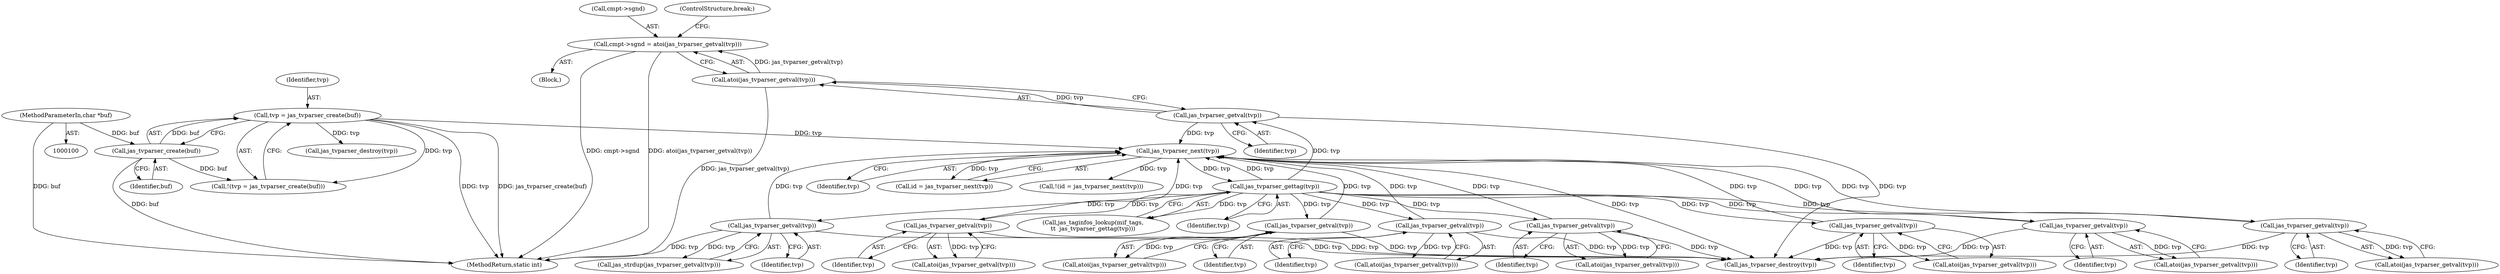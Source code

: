 digraph "0_jasper_df5d2867e8004e51e18b89865bc4aa69229227b3@pointer" {
"1000254" [label="(Call,cmpt->sgnd = atoi(jas_tvparser_getval(tvp)))"];
"1000258" [label="(Call,atoi(jas_tvparser_getval(tvp)))"];
"1000259" [label="(Call,jas_tvparser_getval(tvp))"];
"1000186" [label="(Call,jas_tvparser_gettag(tvp))"];
"1000178" [label="(Call,jas_tvparser_next(tvp))"];
"1000250" [label="(Call,jas_tvparser_getval(tvp))"];
"1000232" [label="(Call,jas_tvparser_getval(tvp))"];
"1000168" [label="(Call,tvp = jas_tvparser_create(buf))"];
"1000170" [label="(Call,jas_tvparser_create(buf))"];
"1000102" [label="(MethodParameterIn,char *buf)"];
"1000205" [label="(Call,jas_tvparser_getval(tvp))"];
"1000196" [label="(Call,jas_tvparser_getval(tvp))"];
"1000241" [label="(Call,jas_tvparser_getval(tvp))"];
"1000214" [label="(Call,jas_tvparser_getval(tvp))"];
"1000270" [label="(Call,jas_tvparser_getval(tvp))"];
"1000223" [label="(Call,jas_tvparser_getval(tvp))"];
"1000249" [label="(Call,atoi(jas_tvparser_getval(tvp)))"];
"1000189" [label="(Block,)"];
"1000206" [label="(Identifier,tvp)"];
"1000184" [label="(Call,jas_taginfos_lookup(mif_tags,\n\t\t  jas_tvparser_gettag(tvp)))"];
"1000277" [label="(Call,jas_tvparser_destroy(tvp))"];
"1000102" [label="(MethodParameterIn,char *buf)"];
"1000204" [label="(Call,atoi(jas_tvparser_getval(tvp)))"];
"1000170" [label="(Call,jas_tvparser_create(buf))"];
"1000179" [label="(Identifier,tvp)"];
"1000223" [label="(Call,jas_tvparser_getval(tvp))"];
"1000232" [label="(Call,jas_tvparser_getval(tvp))"];
"1000197" [label="(Identifier,tvp)"];
"1000242" [label="(Identifier,tvp)"];
"1000251" [label="(Identifier,tvp)"];
"1000167" [label="(Call,!(tvp = jas_tvparser_create(buf)))"];
"1000196" [label="(Call,jas_tvparser_getval(tvp))"];
"1000270" [label="(Call,jas_tvparser_getval(tvp))"];
"1000205" [label="(Call,jas_tvparser_getval(tvp))"];
"1000240" [label="(Call,atoi(jas_tvparser_getval(tvp)))"];
"1000311" [label="(Call,jas_tvparser_destroy(tvp))"];
"1000213" [label="(Call,atoi(jas_tvparser_getval(tvp)))"];
"1000258" [label="(Call,atoi(jas_tvparser_getval(tvp)))"];
"1000178" [label="(Call,jas_tvparser_next(tvp))"];
"1000255" [label="(Call,cmpt->sgnd)"];
"1000260" [label="(Identifier,tvp)"];
"1000186" [label="(Call,jas_tvparser_gettag(tvp))"];
"1000254" [label="(Call,cmpt->sgnd = atoi(jas_tvparser_getval(tvp)))"];
"1000176" [label="(Call,id = jas_tvparser_next(tvp))"];
"1000187" [label="(Identifier,tvp)"];
"1000168" [label="(Call,tvp = jas_tvparser_create(buf))"];
"1000241" [label="(Call,jas_tvparser_getval(tvp))"];
"1000269" [label="(Call,jas_strdup(jas_tvparser_getval(tvp)))"];
"1000175" [label="(Call,!(id = jas_tvparser_next(tvp)))"];
"1000231" [label="(Call,atoi(jas_tvparser_getval(tvp)))"];
"1000259" [label="(Call,jas_tvparser_getval(tvp))"];
"1000222" [label="(Call,atoi(jas_tvparser_getval(tvp)))"];
"1000224" [label="(Identifier,tvp)"];
"1000195" [label="(Call,atoi(jas_tvparser_getval(tvp)))"];
"1000214" [label="(Call,jas_tvparser_getval(tvp))"];
"1000261" [label="(ControlStructure,break;)"];
"1000271" [label="(Identifier,tvp)"];
"1000233" [label="(Identifier,tvp)"];
"1000316" [label="(MethodReturn,static int)"];
"1000250" [label="(Call,jas_tvparser_getval(tvp))"];
"1000171" [label="(Identifier,buf)"];
"1000169" [label="(Identifier,tvp)"];
"1000215" [label="(Identifier,tvp)"];
"1000254" -> "1000189"  [label="AST: "];
"1000254" -> "1000258"  [label="CFG: "];
"1000255" -> "1000254"  [label="AST: "];
"1000258" -> "1000254"  [label="AST: "];
"1000261" -> "1000254"  [label="CFG: "];
"1000254" -> "1000316"  [label="DDG: cmpt->sgnd"];
"1000254" -> "1000316"  [label="DDG: atoi(jas_tvparser_getval(tvp))"];
"1000258" -> "1000254"  [label="DDG: jas_tvparser_getval(tvp)"];
"1000258" -> "1000259"  [label="CFG: "];
"1000259" -> "1000258"  [label="AST: "];
"1000258" -> "1000316"  [label="DDG: jas_tvparser_getval(tvp)"];
"1000259" -> "1000258"  [label="DDG: tvp"];
"1000259" -> "1000260"  [label="CFG: "];
"1000260" -> "1000259"  [label="AST: "];
"1000259" -> "1000178"  [label="DDG: tvp"];
"1000186" -> "1000259"  [label="DDG: tvp"];
"1000259" -> "1000277"  [label="DDG: tvp"];
"1000186" -> "1000184"  [label="AST: "];
"1000186" -> "1000187"  [label="CFG: "];
"1000187" -> "1000186"  [label="AST: "];
"1000184" -> "1000186"  [label="CFG: "];
"1000186" -> "1000178"  [label="DDG: tvp"];
"1000186" -> "1000184"  [label="DDG: tvp"];
"1000178" -> "1000186"  [label="DDG: tvp"];
"1000186" -> "1000196"  [label="DDG: tvp"];
"1000186" -> "1000205"  [label="DDG: tvp"];
"1000186" -> "1000214"  [label="DDG: tvp"];
"1000186" -> "1000223"  [label="DDG: tvp"];
"1000186" -> "1000232"  [label="DDG: tvp"];
"1000186" -> "1000241"  [label="DDG: tvp"];
"1000186" -> "1000250"  [label="DDG: tvp"];
"1000186" -> "1000270"  [label="DDG: tvp"];
"1000178" -> "1000176"  [label="AST: "];
"1000178" -> "1000179"  [label="CFG: "];
"1000179" -> "1000178"  [label="AST: "];
"1000176" -> "1000178"  [label="CFG: "];
"1000178" -> "1000175"  [label="DDG: tvp"];
"1000178" -> "1000176"  [label="DDG: tvp"];
"1000250" -> "1000178"  [label="DDG: tvp"];
"1000232" -> "1000178"  [label="DDG: tvp"];
"1000168" -> "1000178"  [label="DDG: tvp"];
"1000205" -> "1000178"  [label="DDG: tvp"];
"1000196" -> "1000178"  [label="DDG: tvp"];
"1000241" -> "1000178"  [label="DDG: tvp"];
"1000214" -> "1000178"  [label="DDG: tvp"];
"1000270" -> "1000178"  [label="DDG: tvp"];
"1000223" -> "1000178"  [label="DDG: tvp"];
"1000178" -> "1000277"  [label="DDG: tvp"];
"1000250" -> "1000249"  [label="AST: "];
"1000250" -> "1000251"  [label="CFG: "];
"1000251" -> "1000250"  [label="AST: "];
"1000249" -> "1000250"  [label="CFG: "];
"1000250" -> "1000249"  [label="DDG: tvp"];
"1000250" -> "1000277"  [label="DDG: tvp"];
"1000232" -> "1000231"  [label="AST: "];
"1000232" -> "1000233"  [label="CFG: "];
"1000233" -> "1000232"  [label="AST: "];
"1000231" -> "1000232"  [label="CFG: "];
"1000232" -> "1000231"  [label="DDG: tvp"];
"1000232" -> "1000277"  [label="DDG: tvp"];
"1000168" -> "1000167"  [label="AST: "];
"1000168" -> "1000170"  [label="CFG: "];
"1000169" -> "1000168"  [label="AST: "];
"1000170" -> "1000168"  [label="AST: "];
"1000167" -> "1000168"  [label="CFG: "];
"1000168" -> "1000316"  [label="DDG: tvp"];
"1000168" -> "1000316"  [label="DDG: jas_tvparser_create(buf)"];
"1000168" -> "1000167"  [label="DDG: tvp"];
"1000170" -> "1000168"  [label="DDG: buf"];
"1000168" -> "1000311"  [label="DDG: tvp"];
"1000170" -> "1000171"  [label="CFG: "];
"1000171" -> "1000170"  [label="AST: "];
"1000170" -> "1000316"  [label="DDG: buf"];
"1000170" -> "1000167"  [label="DDG: buf"];
"1000102" -> "1000170"  [label="DDG: buf"];
"1000102" -> "1000100"  [label="AST: "];
"1000102" -> "1000316"  [label="DDG: buf"];
"1000205" -> "1000204"  [label="AST: "];
"1000205" -> "1000206"  [label="CFG: "];
"1000206" -> "1000205"  [label="AST: "];
"1000204" -> "1000205"  [label="CFG: "];
"1000205" -> "1000204"  [label="DDG: tvp"];
"1000205" -> "1000277"  [label="DDG: tvp"];
"1000196" -> "1000195"  [label="AST: "];
"1000196" -> "1000197"  [label="CFG: "];
"1000197" -> "1000196"  [label="AST: "];
"1000195" -> "1000196"  [label="CFG: "];
"1000196" -> "1000195"  [label="DDG: tvp"];
"1000196" -> "1000277"  [label="DDG: tvp"];
"1000241" -> "1000240"  [label="AST: "];
"1000241" -> "1000242"  [label="CFG: "];
"1000242" -> "1000241"  [label="AST: "];
"1000240" -> "1000241"  [label="CFG: "];
"1000241" -> "1000240"  [label="DDG: tvp"];
"1000241" -> "1000277"  [label="DDG: tvp"];
"1000214" -> "1000213"  [label="AST: "];
"1000214" -> "1000215"  [label="CFG: "];
"1000215" -> "1000214"  [label="AST: "];
"1000213" -> "1000214"  [label="CFG: "];
"1000214" -> "1000213"  [label="DDG: tvp"];
"1000214" -> "1000277"  [label="DDG: tvp"];
"1000270" -> "1000269"  [label="AST: "];
"1000270" -> "1000271"  [label="CFG: "];
"1000271" -> "1000270"  [label="AST: "];
"1000269" -> "1000270"  [label="CFG: "];
"1000270" -> "1000316"  [label="DDG: tvp"];
"1000270" -> "1000269"  [label="DDG: tvp"];
"1000270" -> "1000277"  [label="DDG: tvp"];
"1000223" -> "1000222"  [label="AST: "];
"1000223" -> "1000224"  [label="CFG: "];
"1000224" -> "1000223"  [label="AST: "];
"1000222" -> "1000223"  [label="CFG: "];
"1000223" -> "1000222"  [label="DDG: tvp"];
"1000223" -> "1000277"  [label="DDG: tvp"];
}
